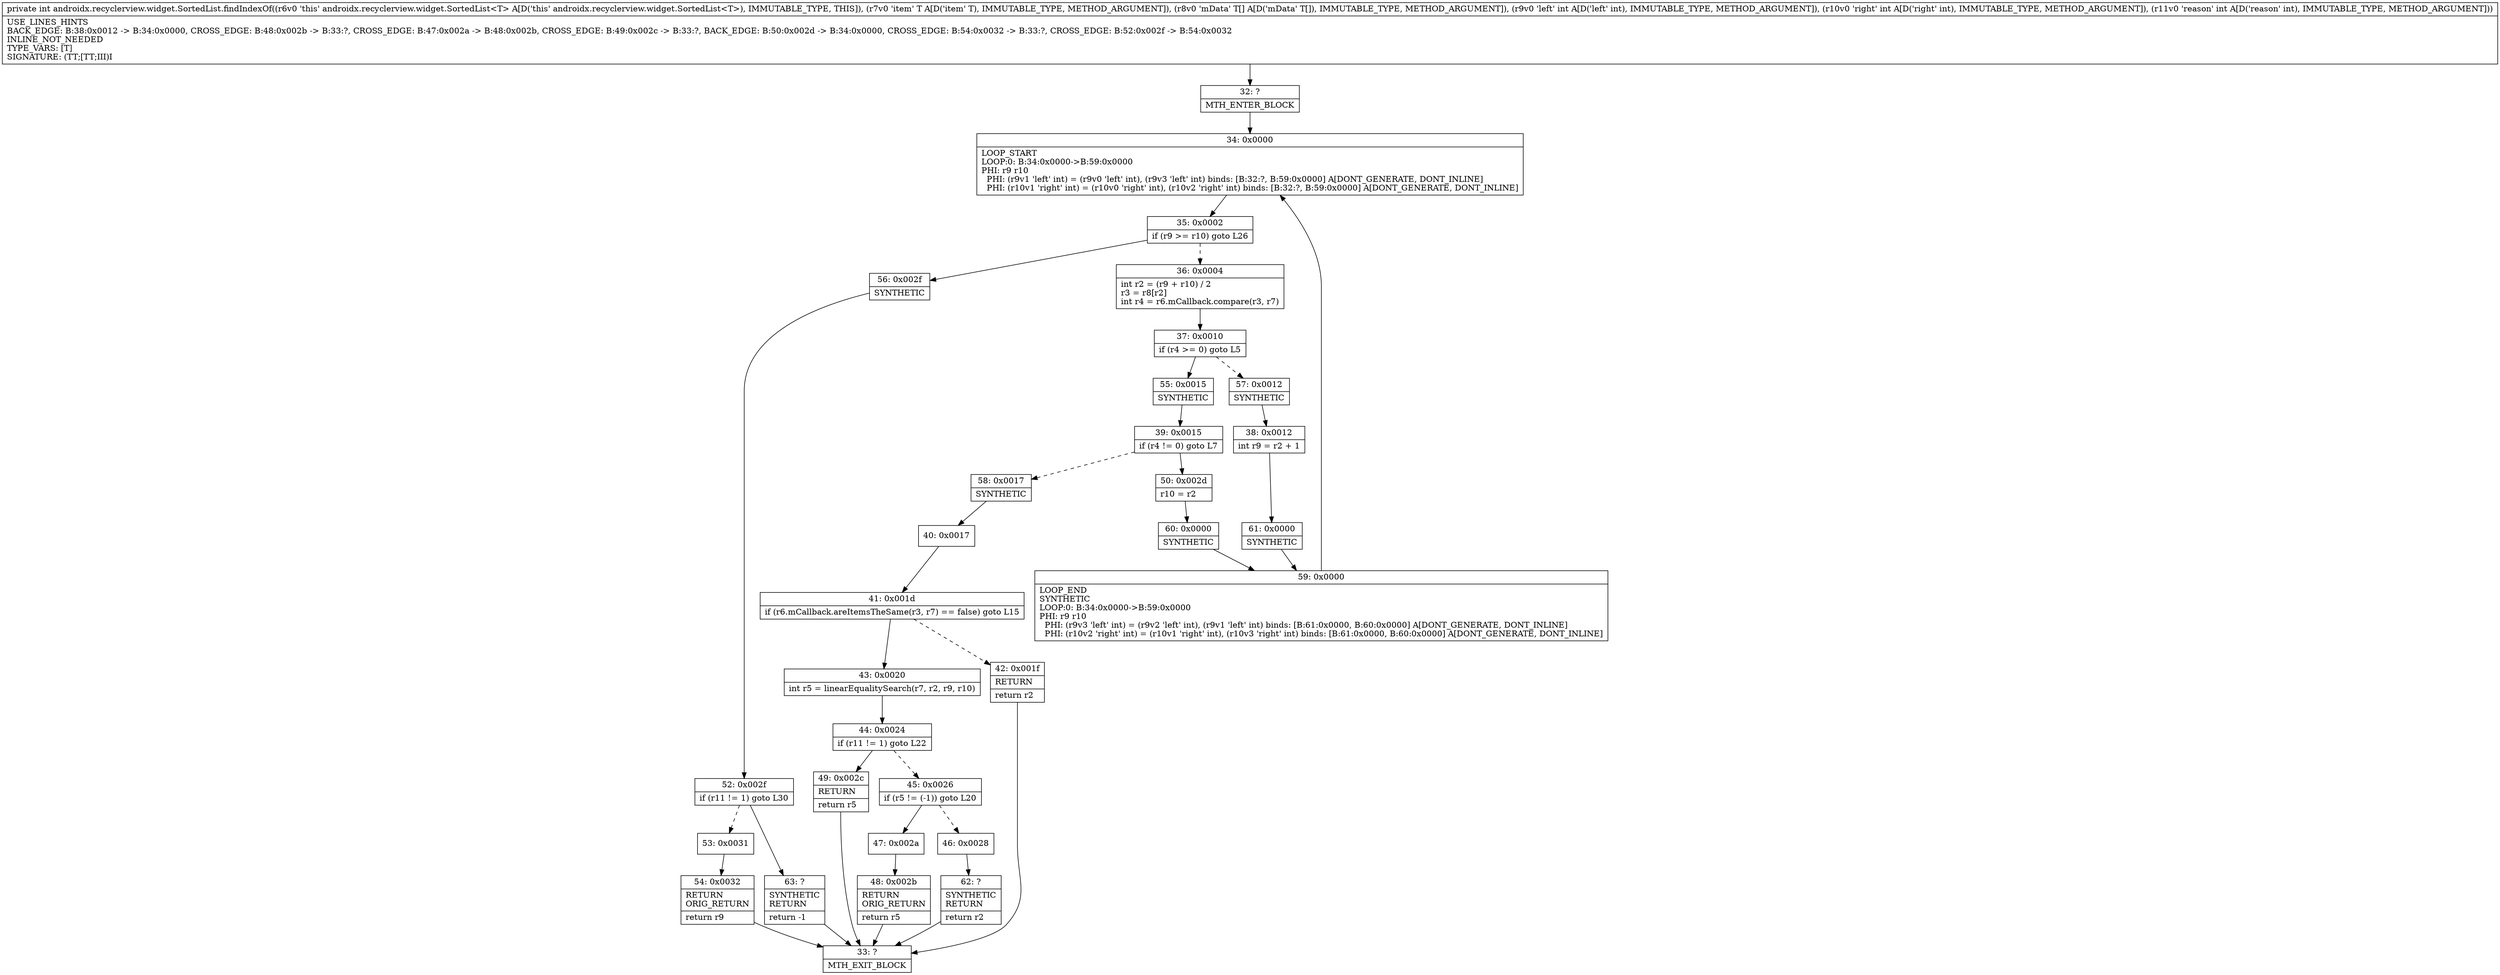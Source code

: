 digraph "CFG forandroidx.recyclerview.widget.SortedList.findIndexOf(Ljava\/lang\/Object;[Ljava\/lang\/Object;III)I" {
Node_32 [shape=record,label="{32\:\ ?|MTH_ENTER_BLOCK\l}"];
Node_34 [shape=record,label="{34\:\ 0x0000|LOOP_START\lLOOP:0: B:34:0x0000\-\>B:59:0x0000\lPHI: r9 r10 \l  PHI: (r9v1 'left' int) = (r9v0 'left' int), (r9v3 'left' int) binds: [B:32:?, B:59:0x0000] A[DONT_GENERATE, DONT_INLINE]\l  PHI: (r10v1 'right' int) = (r10v0 'right' int), (r10v2 'right' int) binds: [B:32:?, B:59:0x0000] A[DONT_GENERATE, DONT_INLINE]\l}"];
Node_35 [shape=record,label="{35\:\ 0x0002|if (r9 \>= r10) goto L26\l}"];
Node_36 [shape=record,label="{36\:\ 0x0004|int r2 = (r9 + r10) \/ 2\lr3 = r8[r2]\lint r4 = r6.mCallback.compare(r3, r7)\l}"];
Node_37 [shape=record,label="{37\:\ 0x0010|if (r4 \>= 0) goto L5\l}"];
Node_55 [shape=record,label="{55\:\ 0x0015|SYNTHETIC\l}"];
Node_39 [shape=record,label="{39\:\ 0x0015|if (r4 != 0) goto L7\l}"];
Node_50 [shape=record,label="{50\:\ 0x002d|r10 = r2\l}"];
Node_60 [shape=record,label="{60\:\ 0x0000|SYNTHETIC\l}"];
Node_59 [shape=record,label="{59\:\ 0x0000|LOOP_END\lSYNTHETIC\lLOOP:0: B:34:0x0000\-\>B:59:0x0000\lPHI: r9 r10 \l  PHI: (r9v3 'left' int) = (r9v2 'left' int), (r9v1 'left' int) binds: [B:61:0x0000, B:60:0x0000] A[DONT_GENERATE, DONT_INLINE]\l  PHI: (r10v2 'right' int) = (r10v1 'right' int), (r10v3 'right' int) binds: [B:61:0x0000, B:60:0x0000] A[DONT_GENERATE, DONT_INLINE]\l}"];
Node_58 [shape=record,label="{58\:\ 0x0017|SYNTHETIC\l}"];
Node_40 [shape=record,label="{40\:\ 0x0017}"];
Node_41 [shape=record,label="{41\:\ 0x001d|if (r6.mCallback.areItemsTheSame(r3, r7) == false) goto L15\l}"];
Node_42 [shape=record,label="{42\:\ 0x001f|RETURN\l|return r2\l}"];
Node_33 [shape=record,label="{33\:\ ?|MTH_EXIT_BLOCK\l}"];
Node_43 [shape=record,label="{43\:\ 0x0020|int r5 = linearEqualitySearch(r7, r2, r9, r10)\l}"];
Node_44 [shape=record,label="{44\:\ 0x0024|if (r11 != 1) goto L22\l}"];
Node_45 [shape=record,label="{45\:\ 0x0026|if (r5 != (\-1)) goto L20\l}"];
Node_46 [shape=record,label="{46\:\ 0x0028}"];
Node_62 [shape=record,label="{62\:\ ?|SYNTHETIC\lRETURN\l|return r2\l}"];
Node_47 [shape=record,label="{47\:\ 0x002a}"];
Node_48 [shape=record,label="{48\:\ 0x002b|RETURN\lORIG_RETURN\l|return r5\l}"];
Node_49 [shape=record,label="{49\:\ 0x002c|RETURN\l|return r5\l}"];
Node_57 [shape=record,label="{57\:\ 0x0012|SYNTHETIC\l}"];
Node_38 [shape=record,label="{38\:\ 0x0012|int r9 = r2 + 1\l}"];
Node_61 [shape=record,label="{61\:\ 0x0000|SYNTHETIC\l}"];
Node_56 [shape=record,label="{56\:\ 0x002f|SYNTHETIC\l}"];
Node_52 [shape=record,label="{52\:\ 0x002f|if (r11 != 1) goto L30\l}"];
Node_53 [shape=record,label="{53\:\ 0x0031}"];
Node_54 [shape=record,label="{54\:\ 0x0032|RETURN\lORIG_RETURN\l|return r9\l}"];
Node_63 [shape=record,label="{63\:\ ?|SYNTHETIC\lRETURN\l|return \-1\l}"];
MethodNode[shape=record,label="{private int androidx.recyclerview.widget.SortedList.findIndexOf((r6v0 'this' androidx.recyclerview.widget.SortedList\<T\> A[D('this' androidx.recyclerview.widget.SortedList\<T\>), IMMUTABLE_TYPE, THIS]), (r7v0 'item' T A[D('item' T), IMMUTABLE_TYPE, METHOD_ARGUMENT]), (r8v0 'mData' T[] A[D('mData' T[]), IMMUTABLE_TYPE, METHOD_ARGUMENT]), (r9v0 'left' int A[D('left' int), IMMUTABLE_TYPE, METHOD_ARGUMENT]), (r10v0 'right' int A[D('right' int), IMMUTABLE_TYPE, METHOD_ARGUMENT]), (r11v0 'reason' int A[D('reason' int), IMMUTABLE_TYPE, METHOD_ARGUMENT]))  | USE_LINES_HINTS\lBACK_EDGE: B:38:0x0012 \-\> B:34:0x0000, CROSS_EDGE: B:48:0x002b \-\> B:33:?, CROSS_EDGE: B:47:0x002a \-\> B:48:0x002b, CROSS_EDGE: B:49:0x002c \-\> B:33:?, BACK_EDGE: B:50:0x002d \-\> B:34:0x0000, CROSS_EDGE: B:54:0x0032 \-\> B:33:?, CROSS_EDGE: B:52:0x002f \-\> B:54:0x0032\lINLINE_NOT_NEEDED\lTYPE_VARS: [T]\lSIGNATURE: (TT;[TT;III)I\l}"];
MethodNode -> Node_32;Node_32 -> Node_34;
Node_34 -> Node_35;
Node_35 -> Node_36[style=dashed];
Node_35 -> Node_56;
Node_36 -> Node_37;
Node_37 -> Node_55;
Node_37 -> Node_57[style=dashed];
Node_55 -> Node_39;
Node_39 -> Node_50;
Node_39 -> Node_58[style=dashed];
Node_50 -> Node_60;
Node_60 -> Node_59;
Node_59 -> Node_34;
Node_58 -> Node_40;
Node_40 -> Node_41;
Node_41 -> Node_42[style=dashed];
Node_41 -> Node_43;
Node_42 -> Node_33;
Node_43 -> Node_44;
Node_44 -> Node_45[style=dashed];
Node_44 -> Node_49;
Node_45 -> Node_46[style=dashed];
Node_45 -> Node_47;
Node_46 -> Node_62;
Node_62 -> Node_33;
Node_47 -> Node_48;
Node_48 -> Node_33;
Node_49 -> Node_33;
Node_57 -> Node_38;
Node_38 -> Node_61;
Node_61 -> Node_59;
Node_56 -> Node_52;
Node_52 -> Node_53[style=dashed];
Node_52 -> Node_63;
Node_53 -> Node_54;
Node_54 -> Node_33;
Node_63 -> Node_33;
}

